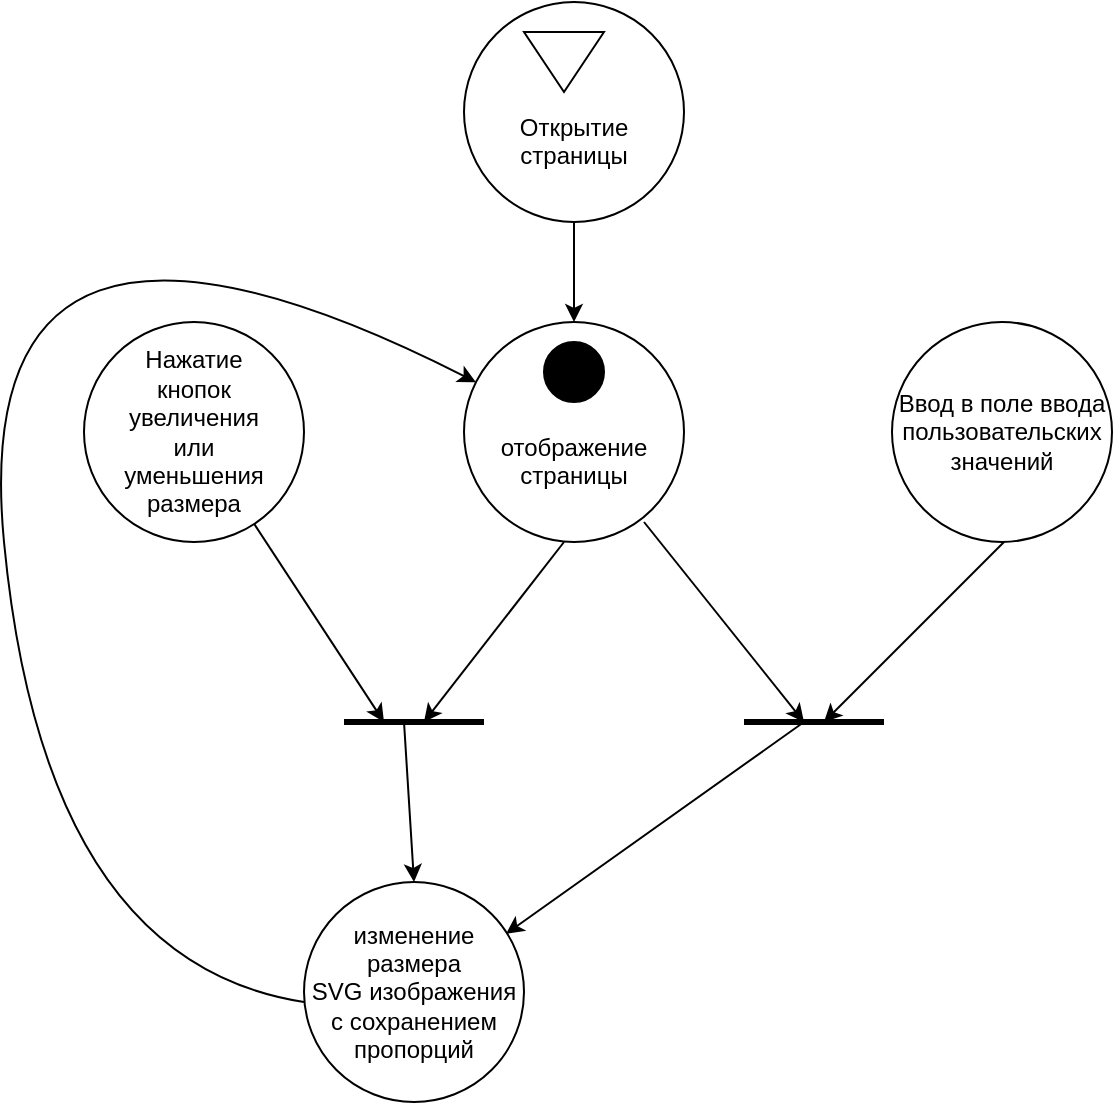 <mxfile version="22.0.8" type="device">
  <diagram name="Страница — 1" id="Hrbx1KmNpEyVZf2BnhBt">
    <mxGraphModel dx="2213" dy="751" grid="1" gridSize="10" guides="1" tooltips="1" connect="1" arrows="1" fold="1" page="1" pageScale="1" pageWidth="827" pageHeight="1169" math="0" shadow="0">
      <root>
        <mxCell id="0" />
        <mxCell id="1" parent="0" />
        <mxCell id="n9FYxXZpF2rJdnw8TL6y-3" value="" style="edgeStyle=orthogonalEdgeStyle;rounded=0;orthogonalLoop=1;jettySize=auto;html=1;" edge="1" parent="1" source="n9FYxXZpF2rJdnw8TL6y-1" target="n9FYxXZpF2rJdnw8TL6y-2">
          <mxGeometry relative="1" as="geometry" />
        </mxCell>
        <mxCell id="n9FYxXZpF2rJdnw8TL6y-1" value="&lt;br&gt;&lt;br&gt;Открытие&lt;br&gt;страницы" style="ellipse;whiteSpace=wrap;html=1;aspect=fixed;" vertex="1" parent="1">
          <mxGeometry x="200" y="40" width="110" height="110" as="geometry" />
        </mxCell>
        <mxCell id="n9FYxXZpF2rJdnw8TL6y-2" value="&lt;br&gt;&lt;br&gt;отображение&lt;br&gt;страницы" style="ellipse;whiteSpace=wrap;html=1;aspect=fixed;" vertex="1" parent="1">
          <mxGeometry x="200" y="200" width="110" height="110" as="geometry" />
        </mxCell>
        <mxCell id="n9FYxXZpF2rJdnw8TL6y-6" value="" style="triangle;whiteSpace=wrap;html=1;rotation=90;" vertex="1" parent="1">
          <mxGeometry x="235" y="50" width="30" height="40" as="geometry" />
        </mxCell>
        <mxCell id="n9FYxXZpF2rJdnw8TL6y-7" value="" style="ellipse;whiteSpace=wrap;html=1;aspect=fixed;fillColor=#000000;" vertex="1" parent="1">
          <mxGeometry x="240" y="210" width="30" height="30" as="geometry" />
        </mxCell>
        <mxCell id="n9FYxXZpF2rJdnw8TL6y-12" value="" style="endArrow=classic;html=1;rounded=0;" edge="1" parent="1" source="n9FYxXZpF2rJdnw8TL6y-4">
          <mxGeometry width="50" height="50" relative="1" as="geometry">
            <mxPoint x="100" y="240" as="sourcePoint" />
            <mxPoint x="160" y="400" as="targetPoint" />
          </mxGeometry>
        </mxCell>
        <mxCell id="n9FYxXZpF2rJdnw8TL6y-19" value="Ввод в поле ввода&lt;br&gt;пользовательских&lt;br&gt;значений" style="ellipse;whiteSpace=wrap;html=1;aspect=fixed;" vertex="1" parent="1">
          <mxGeometry x="414" y="200" width="110" height="110" as="geometry" />
        </mxCell>
        <mxCell id="n9FYxXZpF2rJdnw8TL6y-34" value="" style="endArrow=classic;html=1;rounded=0;" edge="1" parent="1" target="n9FYxXZpF2rJdnw8TL6y-4">
          <mxGeometry width="50" height="50" relative="1" as="geometry">
            <mxPoint x="100" y="240" as="sourcePoint" />
            <mxPoint x="140" y="320" as="targetPoint" />
          </mxGeometry>
        </mxCell>
        <mxCell id="n9FYxXZpF2rJdnw8TL6y-4" value="Нажатие&lt;br&gt;кнопок&lt;br&gt;увеличения&lt;br&gt;или&lt;br&gt;уменьшения&lt;br&gt;размера" style="ellipse;whiteSpace=wrap;html=1;aspect=fixed;" vertex="1" parent="1">
          <mxGeometry x="10" y="200" width="110" height="110" as="geometry" />
        </mxCell>
        <mxCell id="n9FYxXZpF2rJdnw8TL6y-36" value="" style="endArrow=none;html=1;rounded=0;strokeWidth=3;" edge="1" parent="1">
          <mxGeometry width="50" height="50" relative="1" as="geometry">
            <mxPoint x="140" y="400" as="sourcePoint" />
            <mxPoint x="210" y="400" as="targetPoint" />
          </mxGeometry>
        </mxCell>
        <mxCell id="n9FYxXZpF2rJdnw8TL6y-37" value="" style="endArrow=classic;html=1;rounded=0;" edge="1" parent="1">
          <mxGeometry width="50" height="50" relative="1" as="geometry">
            <mxPoint x="250" y="310" as="sourcePoint" />
            <mxPoint x="180" y="400" as="targetPoint" />
          </mxGeometry>
        </mxCell>
        <mxCell id="n9FYxXZpF2rJdnw8TL6y-38" value="изменение размера&lt;br&gt;SVG изображения&lt;br&gt;с сохранением пропорций" style="ellipse;whiteSpace=wrap;html=1;aspect=fixed;" vertex="1" parent="1">
          <mxGeometry x="120" y="480" width="110" height="110" as="geometry" />
        </mxCell>
        <mxCell id="n9FYxXZpF2rJdnw8TL6y-39" value="" style="endArrow=classic;html=1;rounded=0;entryX=0.5;entryY=0;entryDx=0;entryDy=0;" edge="1" parent="1" target="n9FYxXZpF2rJdnw8TL6y-38">
          <mxGeometry width="50" height="50" relative="1" as="geometry">
            <mxPoint x="170" y="400" as="sourcePoint" />
            <mxPoint x="220" y="350" as="targetPoint" />
          </mxGeometry>
        </mxCell>
        <mxCell id="n9FYxXZpF2rJdnw8TL6y-40" value="" style="endArrow=none;html=1;rounded=0;strokeWidth=3;" edge="1" parent="1">
          <mxGeometry width="50" height="50" relative="1" as="geometry">
            <mxPoint x="340" y="400" as="sourcePoint" />
            <mxPoint x="410" y="400" as="targetPoint" />
          </mxGeometry>
        </mxCell>
        <mxCell id="n9FYxXZpF2rJdnw8TL6y-41" value="" style="endArrow=classic;html=1;rounded=0;" edge="1" parent="1">
          <mxGeometry width="50" height="50" relative="1" as="geometry">
            <mxPoint x="290" y="300" as="sourcePoint" />
            <mxPoint x="370" y="400" as="targetPoint" />
          </mxGeometry>
        </mxCell>
        <mxCell id="n9FYxXZpF2rJdnw8TL6y-42" value="" style="endArrow=classic;html=1;rounded=0;" edge="1" parent="1">
          <mxGeometry width="50" height="50" relative="1" as="geometry">
            <mxPoint x="470" y="310" as="sourcePoint" />
            <mxPoint x="380" y="400" as="targetPoint" />
          </mxGeometry>
        </mxCell>
        <mxCell id="n9FYxXZpF2rJdnw8TL6y-44" value="" style="endArrow=classic;html=1;rounded=0;entryX=0.918;entryY=0.236;entryDx=0;entryDy=0;entryPerimeter=0;" edge="1" parent="1" target="n9FYxXZpF2rJdnw8TL6y-38">
          <mxGeometry width="50" height="50" relative="1" as="geometry">
            <mxPoint x="370" y="400" as="sourcePoint" />
            <mxPoint x="395" y="480" as="targetPoint" />
          </mxGeometry>
        </mxCell>
        <mxCell id="n9FYxXZpF2rJdnw8TL6y-45" value="" style="curved=1;endArrow=classic;html=1;rounded=0;" edge="1" parent="1" target="n9FYxXZpF2rJdnw8TL6y-2">
          <mxGeometry width="50" height="50" relative="1" as="geometry">
            <mxPoint x="120" y="540" as="sourcePoint" />
            <mxPoint x="170" y="490" as="targetPoint" />
            <Array as="points">
              <mxPoint x="-10" y="520" />
              <mxPoint x="-50" y="100" />
            </Array>
          </mxGeometry>
        </mxCell>
      </root>
    </mxGraphModel>
  </diagram>
</mxfile>
